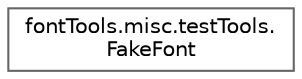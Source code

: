 digraph "Graphical Class Hierarchy"
{
 // LATEX_PDF_SIZE
  bgcolor="transparent";
  edge [fontname=Helvetica,fontsize=10,labelfontname=Helvetica,labelfontsize=10];
  node [fontname=Helvetica,fontsize=10,shape=box,height=0.2,width=0.4];
  rankdir="LR";
  Node0 [id="Node000000",label="fontTools.misc.testTools.\lFakeFont",height=0.2,width=0.4,color="grey40", fillcolor="white", style="filled",URL="$d2/dee/classfontTools_1_1misc_1_1testTools_1_1FakeFont.html",tooltip=" "];
}
